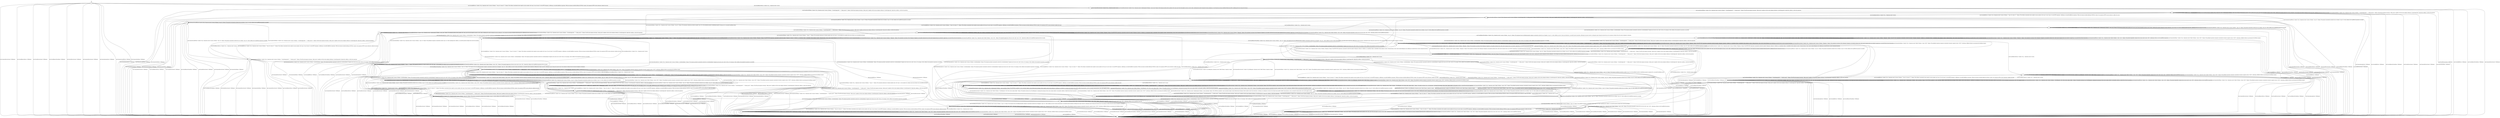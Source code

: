 digraph g {

	s0 [shape="circle" label="s0"];
	s1 [shape="circle" label="s1"];
	s2 [shape="circle" label="s2"];
	s3 [shape="circle" label="s3"];
	s4 [shape="circle" label="s4"];
	s5 [shape="circle" label="s5"];
	s6 [shape="circle" label="s6"];
	s7 [shape="circle" label="s7"];
	s8 [shape="circle" label="s8"];
	s9 [shape="circle" label="s9"];
	s10 [shape="circle" label="s10"];
	s11 [shape="circle" label="s11"];
	s12 [shape="circle" label="s12"];
	s13 [shape="circle" label="s13"];
	s14 [shape="circle" label="s14"];
	s15 [shape="circle" label="s15"];
	s16 [shape="circle" label="s16"];
	s17 [shape="circle" label="s17"];
	s18 [shape="circle" label="s18"];
	s19 [shape="circle" label="s19"];
	s20 [shape="circle" label="s20"];
	s21 [shape="circle" label="s21"];
	s22 [shape="circle" label="s22"];
	s23 [shape="circle" label="s23"];
	s24 [shape="circle" label="s24"];
	s25 [shape="circle" label="s25"];
	s26 [shape="circle" label="s26"];
	s27 [shape="circle" label="s27"];
	s28 [shape="circle" label="s28"];
	s29 [shape="circle" label="s29"];
	s30 [shape="circle" label="s30"];
	s31 [shape="circle" label="s31"];
	s32 [shape="circle" label="s32"];
	s33 [shape="circle" label="s33"];
	s34 [shape="circle" label="s34"];
	s0 -> s1 [label="user1|remote|DeviceControl / NoElement"];
	s0 -> s2 [label="user1|local|AddDevice / Symbol: CLS_0. Operation result: Success. Evidence: '**'msg':'ok','status':0'**'. Reason: The evidence consistently shows explicit success markers with 'msg':'ok' and 'status':0 in the HTTP responses, confirming a successful AddDevice operation. While one instance included additional UDP flow context, the unanimous HTTP success indicators confirm the result."];
	s0 -> s1 [label="user1|local|RemoveDevice / NoElement"];
	s0 -> s1 [label="user1|local|DeviceControl / NoElement"];
	s0 -> s4 [label="user1|local|InviteToHome / Symbol: CLS_0. Operation result: Success. Evidence: '**invited/reqqrcode**'; '**11Abs_Len14|**'. Reason: The QR code response returning '11Abs_Len14|' together with the clear endpoint reference ('invited/reqqrcode') objectively confirms a valid invite operation."];
	s0 -> s1 [label="user1|local|RemoveFromHome / NoElement"];
	s0 -> s1 [label="user2|local|DeviceControl / NoElement"];
	s0 -> s1 [label="user2|remote|DeviceControl / NoElement"];
	s0 -> s1 [label="user2|remote|AcceptInvite / NoElement"];
	s0 -> s1 [label="user2|remote|ScanQRCode / NoElement"];
	s0 -> s1 [label="user2|remote|QuitHome / NoElement"];
	s1 -> s1 [label="user1|remote|DeviceControl / NoElement"];
	s1 -> s1 [label="user1|local|AddDevice / NoElement"];
	s1 -> s1 [label="user1|local|RemoveDevice / NoElement"];
	s1 -> s1 [label="user1|local|DeviceControl / NoElement"];
	s1 -> s1 [label="user1|local|InviteToHome / NoElement"];
	s1 -> s1 [label="user1|local|RemoveFromHome / NoElement"];
	s1 -> s1 [label="user2|local|DeviceControl / NoElement"];
	s1 -> s1 [label="user2|remote|DeviceControl / NoElement"];
	s1 -> s1 [label="user2|remote|AcceptInvite / NoElement"];
	s1 -> s1 [label="user2|remote|ScanQRCode / NoElement"];
	s1 -> s1 [label="user2|remote|QuitHome / NoElement"];
	s2 -> s2 [label="user1|remote|DeviceControl / Symbol: CLS_-1. Operation result: Success."];
	s2 -> s1 [label="user1|local|AddDevice / NoElement"];
	s2 -> s0 [label="user1|local|RemoveDevice / Symbol: CLS_-1. Operation result: Success."];
	s2 -> s2 [label="user1|local|DeviceControl / Symbol: CLS_0. Operation result: Undetermined. Evidence: 'user1_local'. Reason: The dominant pattern shows packets with 'user1_local' that lack explicit success or error codes, rendering the control command outcome ambiguous, even though one instance exhibited bidirectional flow confirming the local command exchange."];
	s2 -> s3 [label="user1|local|InviteToHome / Symbol: CLS_0. Operation result: Success. Evidence: '**invited/reqqrcode**'; '**11Abs_Len14|**'. Reason: The QR code response returning '11Abs_Len14|' together with the clear endpoint reference ('invited/reqqrcode') objectively confirms a valid invite operation."];
	s2 -> s1 [label="user1|local|RemoveFromHome / NoElement"];
	s2 -> s1 [label="user2|local|DeviceControl / NoElement"];
	s2 -> s1 [label="user2|remote|DeviceControl / NoElement"];
	s2 -> s1 [label="user2|remote|AcceptInvite / NoElement"];
	s2 -> s1 [label="user2|remote|ScanQRCode / NoElement"];
	s2 -> s1 [label="user2|remote|QuitHome / NoElement"];
	s3 -> s3 [label="user1|remote|DeviceControl / Symbol: CLS_-1. Operation result: Success."];
	s3 -> s1 [label="user1|local|AddDevice / NoElement"];
	s3 -> s4 [label="user1|local|RemoveDevice / Symbol: CLS_-1. Operation result: Success."];
	s3 -> s3 [label="user1|local|DeviceControl / Symbol: CLS_0. Operation result: Undetermined. Evidence: 'user1_local'. Reason: The dominant pattern shows packets with 'user1_local' that lack explicit success or error codes, rendering the control command outcome ambiguous, even though one instance exhibited bidirectional flow confirming the local command exchange."];
	s3 -> s3 [label="user1|local|InviteToHome / Symbol: CLS_0. Operation result: Success. Evidence: '**invited/reqqrcode**'; '**11Abs_Len14|**'. Reason: The QR code response returning '11Abs_Len14|' together with the clear endpoint reference ('invited/reqqrcode') objectively confirms a valid invite operation."];
	s3 -> s1 [label="user1|local|RemoveFromHome / NoElement"];
	s3 -> s1 [label="user2|local|DeviceControl / NoElement"];
	s3 -> s1 [label="user2|remote|DeviceControl / NoElement"];
	s3 -> s1 [label="user2|remote|AcceptInvite / NoElement"];
	s3 -> s5 [label="user2|remote|ScanQRCode / Symbol: CLS_0. Operation result: Success. Evidence: ''msg':'ok''. Reason: The payload consistently includes the raw evidence ''msg':'ok'' which confirms the ScanQRCode operation succeeded."];
	s3 -> s1 [label="user2|remote|QuitHome / NoElement"];
	s4 -> s1 [label="user1|remote|DeviceControl / NoElement"];
	s4 -> s3 [label="user1|local|AddDevice / Symbol: CLS_0. Operation result: Success. Evidence: '**'msg':'ok','status':0'**'. Reason: The evidence consistently shows explicit success markers with 'msg':'ok' and 'status':0 in the HTTP responses, confirming a successful AddDevice operation. While one instance included additional UDP flow context, the unanimous HTTP success indicators confirm the result."];
	s4 -> s1 [label="user1|local|RemoveDevice / NoElement"];
	s4 -> s1 [label="user1|local|DeviceControl / NoElement"];
	s4 -> s4 [label="user1|local|InviteToHome / Symbol: CLS_0. Operation result: Success. Evidence: '**invited/reqqrcode**'; '**11Abs_Len14|**'. Reason: The QR code response returning '11Abs_Len14|' together with the clear endpoint reference ('invited/reqqrcode') objectively confirms a valid invite operation."];
	s4 -> s1 [label="user1|local|RemoveFromHome / NoElement"];
	s4 -> s1 [label="user2|local|DeviceControl / NoElement"];
	s4 -> s1 [label="user2|remote|DeviceControl / NoElement"];
	s4 -> s1 [label="user2|remote|AcceptInvite / NoElement"];
	s4 -> s10 [label="user2|remote|ScanQRCode / Symbol: CLS_0. Operation result: Success. Evidence: ''msg':'ok''. Reason: The payload consistently includes the raw evidence ''msg':'ok'' which confirms the ScanQRCode operation succeeded."];
	s4 -> s1 [label="user2|remote|QuitHome / NoElement"];
	s5 -> s5 [label="user1|remote|DeviceControl / Symbol: CLS_-1. Operation result: Success."];
	s5 -> s1 [label="user1|local|AddDevice / NoElement"];
	s5 -> s10 [label="user1|local|RemoveDevice / Symbol: CLS_-1. Operation result: Success."];
	s5 -> s5 [label="user1|local|DeviceControl / Symbol: CLS_0. Operation result: Undetermined. Evidence: 'user1_local'. Reason: The dominant pattern shows packets with 'user1_local' that lack explicit success or error codes, rendering the control command outcome ambiguous, even though one instance exhibited bidirectional flow confirming the local command exchange."];
	s5 -> s34 [label="user1|local|InviteToHome / Symbol: CLS_0. Operation result: Success. Evidence: '**invited/reqqrcode**'; '**11Abs_Len14|**'. Reason: The QR code response returning '11Abs_Len14|' together with the clear endpoint reference ('invited/reqqrcode') objectively confirms a valid invite operation."];
	s5 -> s1 [label="user1|local|RemoveFromHome / NoElement"];
	s5 -> s1 [label="user2|local|DeviceControl / NoElement"];
	s5 -> s1 [label="user2|remote|DeviceControl / NoElement"];
	s5 -> s6 [label="user2|remote|AcceptInvite / Symbol: CLS_0. Operation result: Success. Evidence: 'invited/joinfamily'. Reason: The response payloads consistently include the 'invited/joinfamily' fragment and convey error code 0 with an 'ok' message, which confirms the AcceptInvite operation successfully. "];
	s5 -> s5 [label="user2|remote|ScanQRCode / Symbol: CLS_0. Operation result: Success. Evidence: ''msg':'ok''. Reason: The payload consistently includes the raw evidence ''msg':'ok'' which confirms the ScanQRCode operation succeeded."];
	s5 -> s1 [label="user2|remote|QuitHome / NoElement"];
	s6 -> s6 [label="user1|remote|DeviceControl / Symbol: CLS_-1. Operation result: Success."];
	s6 -> s1 [label="user1|local|AddDevice / NoElement"];
	s6 -> s8 [label="user1|local|RemoveDevice / Symbol: CLS_-1. Operation result: Success."];
	s6 -> s6 [label="user1|local|DeviceControl / Symbol: CLS_0. Operation result: Undetermined. Evidence: 'user1_local'. Reason: The dominant pattern shows packets with 'user1_local' that lack explicit success or error codes, rendering the control command outcome ambiguous, even though one instance exhibited bidirectional flow confirming the local command exchange."];
	s6 -> s7 [label="user1|local|InviteToHome / Symbol: CLS_1. Operation result: Success. Evidence: '**'type':1**'. Reason: The consistent indication of a family member entry with 'type':1 in the member list confirms that the invitation was successfully processed."];
	s6 -> s14 [label="user1|local|RemoveFromHome / Symbol: CLS_0. Operation result: Success. Evidence: ''msg':'ok''. Reason: The responses from the delfamilymember endpoint consistently include the raw fragment ''msg':'ok'', which confirms an error:0 status and indicates a successful removal operation. Although one report showed a subsequent query listing the removed user, the consensus evidence from the removal endpoint is dominant."];
	s6 -> s6 [label="user2|local|DeviceControl / Symbol: CLS_0. Operation result: Success. Evidence: 'Response'. Reason: The HTTP POST operations consistently include the explicit 'Response' indicator—whether as a standalone token or embedded within endpoint context—demonstrating a clear control acknowledgment and confirming successful device control command execution."];
	s6 -> s6 [label="user2|remote|DeviceControl / Symbol: CLS_1. Operation result: Success. Evidence: ''Response''. Reason: The consistent occurrence of the 'Response' fragment in all packets indicates that valid control response data was received, supporting a successful DeviceControl execution."];
	s6 -> s1 [label="user2|remote|AcceptInvite / NoElement"];
	s6 -> s6 [label="user2|remote|ScanQRCode / Symbol: CLS_1. Operation result: Failed. Evidence: ''error':-2010''. Reason: The payload repeatedly contains the raw error code ''error':-2010'', indicating a failure in the ScanQRCode operation."];
	s6 -> s20 [label="user2|remote|QuitHome / Symbol: CLS_1. Operation result: Success. Evidence: ''msg':'ok''. Reason: The responses uniformly provided an explicit 'msg':'ok' in the quitfamily payload, establishing majority consensus for a successful QuitHome action."];
	s7 -> s7 [label="user1|remote|DeviceControl / Symbol: CLS_-1. Operation result: Success."];
	s7 -> s1 [label="user1|local|AddDevice / NoElement"];
	s7 -> s9 [label="user1|local|RemoveDevice / Symbol: CLS_-1. Operation result: Success."];
	s7 -> s7 [label="user1|local|DeviceControl / Symbol: CLS_0. Operation result: Undetermined. Evidence: 'user1_local'. Reason: The dominant pattern shows packets with 'user1_local' that lack explicit success or error codes, rendering the control command outcome ambiguous, even though one instance exhibited bidirectional flow confirming the local command exchange."];
	s7 -> s7 [label="user1|local|InviteToHome / Symbol: CLS_1. Operation result: Success. Evidence: '**'type':1**'. Reason: The consistent indication of a family member entry with 'type':1 in the member list confirms that the invitation was successfully processed."];
	s7 -> s13 [label="user1|local|RemoveFromHome / Symbol: CLS_0. Operation result: Success. Evidence: ''msg':'ok''. Reason: The responses from the delfamilymember endpoint consistently include the raw fragment ''msg':'ok'', which confirms an error:0 status and indicates a successful removal operation. Although one report showed a subsequent query listing the removed user, the consensus evidence from the removal endpoint is dominant."];
	s7 -> s7 [label="user2|local|DeviceControl / Symbol: CLS_0. Operation result: Success. Evidence: 'Response'. Reason: The HTTP POST operations consistently include the explicit 'Response' indicator—whether as a standalone token or embedded within endpoint context—demonstrating a clear control acknowledgment and confirming successful device control command execution."];
	s7 -> s7 [label="user2|remote|DeviceControl / Symbol: CLS_1. Operation result: Success. Evidence: ''Response''. Reason: The consistent occurrence of the 'Response' fragment in all packets indicates that valid control response data was received, supporting a successful DeviceControl execution."];
	s7 -> s1 [label="user2|remote|AcceptInvite / NoElement"];
	s7 -> s7 [label="user2|remote|ScanQRCode / Symbol: CLS_2. Operation result: Failed. Evidence: ''error':-2011''. Reason: The repeated appearance of the raw error code ''error':-2011'' objectively confirms the ScanQRCode operation did not succeed."];
	s7 -> s3 [label="user2|remote|QuitHome / Symbol: CLS_1. Operation result: Success. Evidence: ''msg':'ok''. Reason: The responses uniformly provided an explicit 'msg':'ok' in the quitfamily payload, establishing majority consensus for a successful QuitHome action."];
	s8 -> s1 [label="user1|remote|DeviceControl / NoElement"];
	s8 -> s6 [label="user1|local|AddDevice / Symbol: CLS_0. Operation result: Success. Evidence: '**'msg':'ok','status':0'**'. Reason: The evidence consistently shows explicit success markers with 'msg':'ok' and 'status':0 in the HTTP responses, confirming a successful AddDevice operation. While one instance included additional UDP flow context, the unanimous HTTP success indicators confirm the result."];
	s8 -> s1 [label="user1|local|RemoveDevice / NoElement"];
	s8 -> s1 [label="user1|local|DeviceControl / NoElement"];
	s8 -> s9 [label="user1|local|InviteToHome / Symbol: CLS_1. Operation result: Success. Evidence: '**'type':1**'. Reason: The consistent indication of a family member entry with 'type':1 in the member list confirms that the invitation was successfully processed."];
	s8 -> s16 [label="user1|local|RemoveFromHome / Symbol: CLS_0. Operation result: Success. Evidence: ''msg':'ok''. Reason: The responses from the delfamilymember endpoint consistently include the raw fragment ''msg':'ok'', which confirms an error:0 status and indicates a successful removal operation. Although one report showed a subsequent query listing the removed user, the consensus evidence from the removal endpoint is dominant."];
	s8 -> s1 [label="user2|local|DeviceControl / NoElement"];
	s8 -> s1 [label="user2|remote|DeviceControl / NoElement"];
	s8 -> s1 [label="user2|remote|AcceptInvite / NoElement"];
	s8 -> s8 [label="user2|remote|ScanQRCode / Symbol: CLS_1. Operation result: Failed. Evidence: ''error':-2010''. Reason: The payload repeatedly contains the raw error code ''error':-2010'', indicating a failure in the ScanQRCode operation."];
	s8 -> s25 [label="user2|remote|QuitHome / Symbol: CLS_0. Operation result: Success. Evidence: ''msg':'ok''. Reason: The quitfamily responses consistently include 'msg':'ok', which unambiguously confirms a successful operation despite later network anomalies."];
	s9 -> s1 [label="user1|remote|DeviceControl / NoElement"];
	s9 -> s7 [label="user1|local|AddDevice / Symbol: CLS_0. Operation result: Success. Evidence: '**'msg':'ok','status':0'**'. Reason: The evidence consistently shows explicit success markers with 'msg':'ok' and 'status':0 in the HTTP responses, confirming a successful AddDevice operation. While one instance included additional UDP flow context, the unanimous HTTP success indicators confirm the result."];
	s9 -> s1 [label="user1|local|RemoveDevice / NoElement"];
	s9 -> s1 [label="user1|local|DeviceControl / NoElement"];
	s9 -> s9 [label="user1|local|InviteToHome / Symbol: CLS_1. Operation result: Success. Evidence: '**'type':1**'. Reason: The consistent indication of a family member entry with 'type':1 in the member list confirms that the invitation was successfully processed."];
	s9 -> s11 [label="user1|local|RemoveFromHome / Symbol: CLS_0. Operation result: Success. Evidence: ''msg':'ok''. Reason: The responses from the delfamilymember endpoint consistently include the raw fragment ''msg':'ok'', which confirms an error:0 status and indicates a successful removal operation. Although one report showed a subsequent query listing the removed user, the consensus evidence from the removal endpoint is dominant."];
	s9 -> s1 [label="user2|local|DeviceControl / NoElement"];
	s9 -> s1 [label="user2|remote|DeviceControl / NoElement"];
	s9 -> s1 [label="user2|remote|AcceptInvite / NoElement"];
	s9 -> s9 [label="user2|remote|ScanQRCode / Symbol: CLS_2. Operation result: Failed. Evidence: ''error':-2011''. Reason: The repeated appearance of the raw error code ''error':-2011'' objectively confirms the ScanQRCode operation did not succeed."];
	s9 -> s4 [label="user2|remote|QuitHome / Symbol: CLS_0. Operation result: Success. Evidence: ''msg':'ok''. Reason: The quitfamily responses consistently include 'msg':'ok', which unambiguously confirms a successful operation despite later network anomalies."];
	s10 -> s1 [label="user1|remote|DeviceControl / NoElement"];
	s10 -> s5 [label="user1|local|AddDevice / Symbol: CLS_0. Operation result: Success. Evidence: '**'msg':'ok','status':0'**'. Reason: The evidence consistently shows explicit success markers with 'msg':'ok' and 'status':0 in the HTTP responses, confirming a successful AddDevice operation. While one instance included additional UDP flow context, the unanimous HTTP success indicators confirm the result."];
	s10 -> s1 [label="user1|local|RemoveDevice / NoElement"];
	s10 -> s1 [label="user1|local|DeviceControl / NoElement"];
	s10 -> s33 [label="user1|local|InviteToHome / Symbol: CLS_0. Operation result: Success. Evidence: '**invited/reqqrcode**'; '**11Abs_Len14|**'. Reason: The QR code response returning '11Abs_Len14|' together with the clear endpoint reference ('invited/reqqrcode') objectively confirms a valid invite operation."];
	s10 -> s1 [label="user1|local|RemoveFromHome / NoElement"];
	s10 -> s1 [label="user2|local|DeviceControl / NoElement"];
	s10 -> s1 [label="user2|remote|DeviceControl / NoElement"];
	s10 -> s8 [label="user2|remote|AcceptInvite / Symbol: CLS_0. Operation result: Success. Evidence: 'invited/joinfamily'. Reason: The response payloads consistently include the 'invited/joinfamily' fragment and convey error code 0 with an 'ok' message, which confirms the AcceptInvite operation successfully. "];
	s10 -> s10 [label="user2|remote|ScanQRCode / Symbol: CLS_0. Operation result: Success. Evidence: ''msg':'ok''. Reason: The payload consistently includes the raw evidence ''msg':'ok'' which confirms the ScanQRCode operation succeeded."];
	s10 -> s1 [label="user2|remote|QuitHome / NoElement"];
	s11 -> s1 [label="user1|remote|DeviceControl / NoElement"];
	s11 -> s12 [label="user1|local|AddDevice / Symbol: CLS_0. Operation result: Success. Evidence: '**'msg':'ok','status':0'**'. Reason: The evidence consistently shows explicit success markers with 'msg':'ok' and 'status':0 in the HTTP responses, confirming a successful AddDevice operation. While one instance included additional UDP flow context, the unanimous HTTP success indicators confirm the result."];
	s11 -> s1 [label="user1|local|RemoveDevice / NoElement"];
	s11 -> s1 [label="user1|local|DeviceControl / NoElement"];
	s11 -> s11 [label="user1|local|InviteToHome / Symbol: CLS_0. Operation result: Success. Evidence: '**invited/reqqrcode**'; '**11Abs_Len14|**'. Reason: The QR code response returning '11Abs_Len14|' together with the clear endpoint reference ('invited/reqqrcode') objectively confirms a valid invite operation."];
	s11 -> s1 [label="user1|local|RemoveFromHome / NoElement"];
	s11 -> s1 [label="user2|local|DeviceControl / NoElement"];
	s11 -> s1 [label="user2|remote|DeviceControl / NoElement"];
	s11 -> s1 [label="user2|remote|AcceptInvite / NoElement"];
	s11 -> s19 [label="user2|remote|ScanQRCode / Symbol: CLS_0. Operation result: Success. Evidence: ''msg':'ok''. Reason: The payload consistently includes the raw evidence ''msg':'ok'' which confirms the ScanQRCode operation succeeded."];
	s11 -> s11 [label="user2|remote|QuitHome / Symbol: CLS_5. Operation result: Failed. Evidence: 'status -30107'. Reason: The quitfamily operation responses consistently returned a negative status (-30107), indicating a definitive failure in processing the QuitHome request."];
	s12 -> s12 [label="user1|remote|DeviceControl / Symbol: CLS_-1. Operation result: Success."];
	s12 -> s1 [label="user1|local|AddDevice / NoElement"];
	s12 -> s11 [label="user1|local|RemoveDevice / Symbol: CLS_-1. Operation result: Success."];
	s12 -> s12 [label="user1|local|DeviceControl / Symbol: CLS_0. Operation result: Undetermined. Evidence: 'user1_local'. Reason: The dominant pattern shows packets with 'user1_local' that lack explicit success or error codes, rendering the control command outcome ambiguous, even though one instance exhibited bidirectional flow confirming the local command exchange."];
	s12 -> s12 [label="user1|local|InviteToHome / Symbol: CLS_0. Operation result: Success. Evidence: '**invited/reqqrcode**'; '**11Abs_Len14|**'. Reason: The QR code response returning '11Abs_Len14|' together with the clear endpoint reference ('invited/reqqrcode') objectively confirms a valid invite operation."];
	s12 -> s1 [label="user1|local|RemoveFromHome / NoElement"];
	s12 -> s1 [label="user2|local|DeviceControl / NoElement"];
	s12 -> s1 [label="user2|remote|DeviceControl / NoElement"];
	s12 -> s1 [label="user2|remote|AcceptInvite / NoElement"];
	s12 -> s17 [label="user2|remote|ScanQRCode / Symbol: CLS_0. Operation result: Success. Evidence: ''msg':'ok''. Reason: The payload consistently includes the raw evidence ''msg':'ok'' which confirms the ScanQRCode operation succeeded."];
	s12 -> s12 [label="user2|remote|QuitHome / Symbol: CLS_5. Operation result: Failed. Evidence: 'status -30107'. Reason: The quitfamily operation responses consistently returned a negative status (-30107), indicating a definitive failure in processing the QuitHome request."];
	s13 -> s13 [label="user1|remote|DeviceControl / Symbol: CLS_-1. Operation result: Success."];
	s13 -> s1 [label="user1|local|AddDevice / NoElement"];
	s13 -> s26 [label="user1|local|RemoveDevice / Symbol: CLS_-1. Operation result: Success."];
	s13 -> s13 [label="user1|local|DeviceControl / Symbol: CLS_0. Operation result: Undetermined. Evidence: 'user1_local'. Reason: The dominant pattern shows packets with 'user1_local' that lack explicit success or error codes, rendering the control command outcome ambiguous, even though one instance exhibited bidirectional flow confirming the local command exchange."];
	s13 -> s13 [label="user1|local|InviteToHome / Symbol: CLS_0. Operation result: Success. Evidence: '**invited/reqqrcode**'; '**11Abs_Len14|**'. Reason: The QR code response returning '11Abs_Len14|' together with the clear endpoint reference ('invited/reqqrcode') objectively confirms a valid invite operation."];
	s13 -> s1 [label="user1|local|RemoveFromHome / NoElement"];
	s13 -> s13 [label="user2|local|DeviceControl / Symbol: CLS_0. Operation result: Success. Evidence: 'Response'. Reason: The HTTP POST operations consistently include the explicit 'Response' indicator—whether as a standalone token or embedded within endpoint context—demonstrating a clear control acknowledgment and confirming successful device control command execution."];
	s13 -> s13 [label="user2|remote|DeviceControl / Symbol: CLS_1. Operation result: Success. Evidence: ''Response''. Reason: The consistent occurrence of the 'Response' fragment in all packets indicates that valid control response data was received, supporting a successful DeviceControl execution."];
	s13 -> s1 [label="user2|remote|AcceptInvite / NoElement"];
	s13 -> s18 [label="user2|remote|ScanQRCode / Symbol: CLS_0. Operation result: Success. Evidence: ''msg':'ok''. Reason: The payload consistently includes the raw evidence ''msg':'ok'' which confirms the ScanQRCode operation succeeded."];
	s13 -> s13 [label="user2|remote|QuitHome / Symbol: CLS_5. Operation result: Failed. Evidence: 'status -30107'. Reason: The quitfamily operation responses consistently returned a negative status (-30107), indicating a definitive failure in processing the QuitHome request."];
	s14 -> s14 [label="user1|remote|DeviceControl / Symbol: CLS_-1. Operation result: Success."];
	s14 -> s1 [label="user1|local|AddDevice / NoElement"];
	s14 -> s15 [label="user1|local|RemoveDevice / Symbol: CLS_-1. Operation result: Success."];
	s14 -> s14 [label="user1|local|DeviceControl / Symbol: CLS_0. Operation result: Undetermined. Evidence: 'user1_local'. Reason: The dominant pattern shows packets with 'user1_local' that lack explicit success or error codes, rendering the control command outcome ambiguous, even though one instance exhibited bidirectional flow confirming the local command exchange."];
	s14 -> s13 [label="user1|local|InviteToHome / Symbol: CLS_0. Operation result: Success. Evidence: '**invited/reqqrcode**'; '**11Abs_Len14|**'. Reason: The QR code response returning '11Abs_Len14|' together with the clear endpoint reference ('invited/reqqrcode') objectively confirms a valid invite operation."];
	s14 -> s1 [label="user1|local|RemoveFromHome / NoElement"];
	s14 -> s14 [label="user2|local|DeviceControl / Symbol: CLS_0. Operation result: Success. Evidence: 'Response'. Reason: The HTTP POST operations consistently include the explicit 'Response' indicator—whether as a standalone token or embedded within endpoint context—demonstrating a clear control acknowledgment and confirming successful device control command execution."];
	s14 -> s14 [label="user2|remote|DeviceControl / Symbol: CLS_1. Operation result: Success. Evidence: ''Response''. Reason: The consistent occurrence of the 'Response' fragment in all packets indicates that valid control response data was received, supporting a successful DeviceControl execution."];
	s14 -> s1 [label="user2|remote|AcceptInvite / NoElement"];
	s14 -> s14 [label="user2|remote|ScanQRCode / Symbol: CLS_1. Operation result: Failed. Evidence: ''error':-2010''. Reason: The payload repeatedly contains the raw error code ''error':-2010'', indicating a failure in the ScanQRCode operation."];
	s14 -> s14 [label="user2|remote|QuitHome / Symbol: CLS_5. Operation result: Failed. Evidence: 'status -30107'. Reason: The quitfamily operation responses consistently returned a negative status (-30107), indicating a definitive failure in processing the QuitHome request."];
	s15 -> s1 [label="user1|remote|DeviceControl / NoElement"];
	s15 -> s21 [label="user1|local|AddDevice / Symbol: CLS_0. Operation result: Success. Evidence: '**'msg':'ok','status':0'**'. Reason: The evidence consistently shows explicit success markers with 'msg':'ok' and 'status':0 in the HTTP responses, confirming a successful AddDevice operation. While one instance included additional UDP flow context, the unanimous HTTP success indicators confirm the result."];
	s15 -> s1 [label="user1|local|RemoveDevice / NoElement"];
	s15 -> s1 [label="user1|local|DeviceControl / NoElement"];
	s15 -> s26 [label="user1|local|InviteToHome / Symbol: CLS_0. Operation result: Success. Evidence: '**invited/reqqrcode**'; '**11Abs_Len14|**'. Reason: The QR code response returning '11Abs_Len14|' together with the clear endpoint reference ('invited/reqqrcode') objectively confirms a valid invite operation."];
	s15 -> s1 [label="user1|local|RemoveFromHome / NoElement"];
	s15 -> s15 [label="user2|local|DeviceControl / Symbol: CLS_NoResponse. Operation result: Failed. Reason: response is empty"];
	s15 -> s15 [label="user2|remote|DeviceControl / Symbol: CLS_NoResponse. Operation result: Failed. Reason: response is empty"];
	s15 -> s1 [label="user2|remote|AcceptInvite / NoElement"];
	s15 -> s15 [label="user2|remote|ScanQRCode / Symbol: CLS_1. Operation result: Failed. Evidence: ''error':-2010''. Reason: The payload repeatedly contains the raw error code ''error':-2010'', indicating a failure in the ScanQRCode operation."];
	s15 -> s15 [label="user2|remote|QuitHome / Symbol: CLS_5. Operation result: Failed. Evidence: 'status -30107'. Reason: The quitfamily operation responses consistently returned a negative status (-30107), indicating a definitive failure in processing the QuitHome request."];
	s16 -> s1 [label="user1|remote|DeviceControl / NoElement"];
	s16 -> s24 [label="user1|local|AddDevice / Symbol: CLS_0. Operation result: Success. Evidence: '**'msg':'ok','status':0'**'. Reason: The evidence consistently shows explicit success markers with 'msg':'ok' and 'status':0 in the HTTP responses, confirming a successful AddDevice operation. While one instance included additional UDP flow context, the unanimous HTTP success indicators confirm the result."];
	s16 -> s1 [label="user1|local|RemoveDevice / NoElement"];
	s16 -> s1 [label="user1|local|DeviceControl / NoElement"];
	s16 -> s11 [label="user1|local|InviteToHome / Symbol: CLS_0. Operation result: Success. Evidence: '**invited/reqqrcode**'; '**11Abs_Len14|**'. Reason: The QR code response returning '11Abs_Len14|' together with the clear endpoint reference ('invited/reqqrcode') objectively confirms a valid invite operation."];
	s16 -> s1 [label="user1|local|RemoveFromHome / NoElement"];
	s16 -> s1 [label="user2|local|DeviceControl / NoElement"];
	s16 -> s1 [label="user2|remote|DeviceControl / NoElement"];
	s16 -> s1 [label="user2|remote|AcceptInvite / NoElement"];
	s16 -> s16 [label="user2|remote|ScanQRCode / Symbol: CLS_1. Operation result: Failed. Evidence: ''error':-2010''. Reason: The payload repeatedly contains the raw error code ''error':-2010'', indicating a failure in the ScanQRCode operation."];
	s16 -> s16 [label="user2|remote|QuitHome / Symbol: CLS_5. Operation result: Failed. Evidence: 'status -30107'. Reason: The quitfamily operation responses consistently returned a negative status (-30107), indicating a definitive failure in processing the QuitHome request."];
	s17 -> s17 [label="user1|remote|DeviceControl / Symbol: CLS_-1. Operation result: Success."];
	s17 -> s1 [label="user1|local|AddDevice / NoElement"];
	s17 -> s19 [label="user1|local|RemoveDevice / Symbol: CLS_-1. Operation result: Success."];
	s17 -> s17 [label="user1|local|DeviceControl / Symbol: CLS_0. Operation result: Undetermined. Evidence: 'user1_local'. Reason: The dominant pattern shows packets with 'user1_local' that lack explicit success or error codes, rendering the control command outcome ambiguous, even though one instance exhibited bidirectional flow confirming the local command exchange."];
	s17 -> s28 [label="user1|local|InviteToHome / Symbol: CLS_0. Operation result: Success. Evidence: '**invited/reqqrcode**'; '**11Abs_Len14|**'. Reason: The QR code response returning '11Abs_Len14|' together with the clear endpoint reference ('invited/reqqrcode') objectively confirms a valid invite operation."];
	s17 -> s1 [label="user1|local|RemoveFromHome / NoElement"];
	s17 -> s1 [label="user2|local|DeviceControl / NoElement"];
	s17 -> s1 [label="user2|remote|DeviceControl / NoElement"];
	s17 -> s6 [label="user2|remote|AcceptInvite / Symbol: CLS_0. Operation result: Success. Evidence: 'invited/joinfamily'. Reason: The response payloads consistently include the 'invited/joinfamily' fragment and convey error code 0 with an 'ok' message, which confirms the AcceptInvite operation successfully. "];
	s17 -> s17 [label="user2|remote|ScanQRCode / Symbol: CLS_0. Operation result: Success. Evidence: ''msg':'ok''. Reason: The payload consistently includes the raw evidence ''msg':'ok'' which confirms the ScanQRCode operation succeeded."];
	s17 -> s12 [label="user2|remote|QuitHome / Symbol: CLS_5. Operation result: Failed. Evidence: 'status -30107'. Reason: The quitfamily operation responses consistently returned a negative status (-30107), indicating a definitive failure in processing the QuitHome request."];
	s18 -> s18 [label="user1|remote|DeviceControl / Symbol: CLS_-1. Operation result: Success."];
	s18 -> s1 [label="user1|local|AddDevice / NoElement"];
	s18 -> s27 [label="user1|local|RemoveDevice / Symbol: CLS_-1. Operation result: Success."];
	s18 -> s18 [label="user1|local|DeviceControl / Symbol: CLS_0. Operation result: Undetermined. Evidence: 'user1_local'. Reason: The dominant pattern shows packets with 'user1_local' that lack explicit success or error codes, rendering the control command outcome ambiguous, even though one instance exhibited bidirectional flow confirming the local command exchange."];
	s18 -> s30 [label="user1|local|InviteToHome / Symbol: CLS_0. Operation result: Success. Evidence: '**invited/reqqrcode**'; '**11Abs_Len14|**'. Reason: The QR code response returning '11Abs_Len14|' together with the clear endpoint reference ('invited/reqqrcode') objectively confirms a valid invite operation."];
	s18 -> s1 [label="user1|local|RemoveFromHome / NoElement"];
	s18 -> s13 [label="user2|local|DeviceControl / Symbol: CLS_0. Operation result: Success. Evidence: 'Response'. Reason: The HTTP POST operations consistently include the explicit 'Response' indicator—whether as a standalone token or embedded within endpoint context—demonstrating a clear control acknowledgment and confirming successful device control command execution."];
	s18 -> s13 [label="user2|remote|DeviceControl / Symbol: CLS_1. Operation result: Success. Evidence: ''Response''. Reason: The consistent occurrence of the 'Response' fragment in all packets indicates that valid control response data was received, supporting a successful DeviceControl execution."];
	s18 -> s6 [label="user2|remote|AcceptInvite / Symbol: CLS_0. Operation result: Success. Evidence: 'invited/joinfamily'. Reason: The response payloads consistently include the 'invited/joinfamily' fragment and convey error code 0 with an 'ok' message, which confirms the AcceptInvite operation successfully. "];
	s18 -> s18 [label="user2|remote|ScanQRCode / Symbol: CLS_0. Operation result: Success. Evidence: ''msg':'ok''. Reason: The payload consistently includes the raw evidence ''msg':'ok'' which confirms the ScanQRCode operation succeeded."];
	s18 -> s13 [label="user2|remote|QuitHome / Symbol: CLS_5. Operation result: Failed. Evidence: 'status -30107'. Reason: The quitfamily operation responses consistently returned a negative status (-30107), indicating a definitive failure in processing the QuitHome request."];
	s19 -> s1 [label="user1|remote|DeviceControl / NoElement"];
	s19 -> s17 [label="user1|local|AddDevice / Symbol: CLS_0. Operation result: Success. Evidence: '**'msg':'ok','status':0'**'. Reason: The evidence consistently shows explicit success markers with 'msg':'ok' and 'status':0 in the HTTP responses, confirming a successful AddDevice operation. While one instance included additional UDP flow context, the unanimous HTTP success indicators confirm the result."];
	s19 -> s1 [label="user1|local|RemoveDevice / NoElement"];
	s19 -> s1 [label="user1|local|DeviceControl / NoElement"];
	s19 -> s29 [label="user1|local|InviteToHome / Symbol: CLS_0. Operation result: Success. Evidence: '**invited/reqqrcode**'; '**11Abs_Len14|**'. Reason: The QR code response returning '11Abs_Len14|' together with the clear endpoint reference ('invited/reqqrcode') objectively confirms a valid invite operation."];
	s19 -> s1 [label="user1|local|RemoveFromHome / NoElement"];
	s19 -> s1 [label="user2|local|DeviceControl / NoElement"];
	s19 -> s1 [label="user2|remote|DeviceControl / NoElement"];
	s19 -> s8 [label="user2|remote|AcceptInvite / Symbol: CLS_0. Operation result: Success. Evidence: 'invited/joinfamily'. Reason: The response payloads consistently include the 'invited/joinfamily' fragment and convey error code 0 with an 'ok' message, which confirms the AcceptInvite operation successfully. "];
	s19 -> s19 [label="user2|remote|ScanQRCode / Symbol: CLS_0. Operation result: Success. Evidence: ''msg':'ok''. Reason: The payload consistently includes the raw evidence ''msg':'ok'' which confirms the ScanQRCode operation succeeded."];
	s19 -> s11 [label="user2|remote|QuitHome / Symbol: CLS_5. Operation result: Failed. Evidence: 'status -30107'. Reason: The quitfamily operation responses consistently returned a negative status (-30107), indicating a definitive failure in processing the QuitHome request."];
	s20 -> s20 [label="user1|remote|DeviceControl / Symbol: CLS_-1. Operation result: Success."];
	s20 -> s1 [label="user1|local|AddDevice / NoElement"];
	s20 -> s25 [label="user1|local|RemoveDevice / Symbol: CLS_-1. Operation result: Success."];
	s20 -> s20 [label="user1|local|DeviceControl / Symbol: CLS_0. Operation result: Undetermined. Evidence: 'user1_local'. Reason: The dominant pattern shows packets with 'user1_local' that lack explicit success or error codes, rendering the control command outcome ambiguous, even though one instance exhibited bidirectional flow confirming the local command exchange."];
	s20 -> s3 [label="user1|local|InviteToHome / Symbol: CLS_0. Operation result: Success. Evidence: '**invited/reqqrcode**'; '**11Abs_Len14|**'. Reason: The QR code response returning '11Abs_Len14|' together with the clear endpoint reference ('invited/reqqrcode') objectively confirms a valid invite operation."];
	s20 -> s1 [label="user1|local|RemoveFromHome / NoElement"];
	s20 -> s1 [label="user2|local|DeviceControl / NoElement"];
	s20 -> s1 [label="user2|remote|DeviceControl / NoElement"];
	s20 -> s1 [label="user2|remote|AcceptInvite / NoElement"];
	s20 -> s20 [label="user2|remote|ScanQRCode / Symbol: CLS_1. Operation result: Failed. Evidence: ''error':-2010''. Reason: The payload repeatedly contains the raw error code ''error':-2010'', indicating a failure in the ScanQRCode operation."];
	s20 -> s1 [label="user2|remote|QuitHome / NoElement"];
	s21 -> s21 [label="user1|remote|DeviceControl / Symbol: CLS_-1. Operation result: Success."];
	s21 -> s1 [label="user1|local|AddDevice / NoElement"];
	s21 -> s15 [label="user1|local|RemoveDevice / Symbol: CLS_-1. Operation result: Success."];
	s21 -> s21 [label="user1|local|DeviceControl / Symbol: CLS_0. Operation result: Undetermined. Evidence: 'user1_local'. Reason: The dominant pattern shows packets with 'user1_local' that lack explicit success or error codes, rendering the control command outcome ambiguous, even though one instance exhibited bidirectional flow confirming the local command exchange."];
	s21 -> s22 [label="user1|local|InviteToHome / Symbol: CLS_0. Operation result: Success. Evidence: '**invited/reqqrcode**'; '**11Abs_Len14|**'. Reason: The QR code response returning '11Abs_Len14|' together with the clear endpoint reference ('invited/reqqrcode') objectively confirms a valid invite operation."];
	s21 -> s1 [label="user1|local|RemoveFromHome / NoElement"];
	s21 -> s21 [label="user2|local|DeviceControl / Symbol: CLS_5. Operation result: Undetermined. Evidence: 'user2_local||udp'. Reason: The UDP flows marked by 'user2_local||udp' display routine bidirectional exchange without explicit control state indicators, resulting in an ambiguous outcome even though some packets exhibit characteristics, such as sustained communication, that could suggest success."];
	s21 -> s21 [label="user2|remote|DeviceControl / Symbol: CLS_3. Operation result: Failed. Evidence: ''ErrorResponse' with 'device reset, please rebind''. Reason: The explicit inclusion of an 'ErrorResponse' containing the message 'device reset, please rebind' in all packets confirms a failed DeviceControl operation."];
	s21 -> s1 [label="user2|remote|AcceptInvite / NoElement"];
	s21 -> s21 [label="user2|remote|ScanQRCode / Symbol: CLS_1. Operation result: Failed. Evidence: ''error':-2010''. Reason: The payload repeatedly contains the raw error code ''error':-2010'', indicating a failure in the ScanQRCode operation."];
	s21 -> s21 [label="user2|remote|QuitHome / Symbol: CLS_5. Operation result: Failed. Evidence: 'status -30107'. Reason: The quitfamily operation responses consistently returned a negative status (-30107), indicating a definitive failure in processing the QuitHome request."];
	s22 -> s22 [label="user1|remote|DeviceControl / Symbol: CLS_-1. Operation result: Success."];
	s22 -> s1 [label="user1|local|AddDevice / NoElement"];
	s22 -> s26 [label="user1|local|RemoveDevice / Symbol: CLS_-1. Operation result: Success."];
	s22 -> s22 [label="user1|local|DeviceControl / Symbol: CLS_0. Operation result: Undetermined. Evidence: 'user1_local'. Reason: The dominant pattern shows packets with 'user1_local' that lack explicit success or error codes, rendering the control command outcome ambiguous, even though one instance exhibited bidirectional flow confirming the local command exchange."];
	s22 -> s22 [label="user1|local|InviteToHome / Symbol: CLS_0. Operation result: Success. Evidence: '**invited/reqqrcode**'; '**11Abs_Len14|**'. Reason: The QR code response returning '11Abs_Len14|' together with the clear endpoint reference ('invited/reqqrcode') objectively confirms a valid invite operation."];
	s22 -> s1 [label="user1|local|RemoveFromHome / NoElement"];
	s22 -> s22 [label="user2|local|DeviceControl / Symbol: CLS_5. Operation result: Undetermined. Evidence: 'user2_local||udp'. Reason: The UDP flows marked by 'user2_local||udp' display routine bidirectional exchange without explicit control state indicators, resulting in an ambiguous outcome even though some packets exhibit characteristics, such as sustained communication, that could suggest success."];
	s22 -> s22 [label="user2|remote|DeviceControl / Symbol: CLS_3. Operation result: Failed. Evidence: ''ErrorResponse' with 'device reset, please rebind''. Reason: The explicit inclusion of an 'ErrorResponse' containing the message 'device reset, please rebind' in all packets confirms a failed DeviceControl operation."];
	s22 -> s1 [label="user2|remote|AcceptInvite / NoElement"];
	s22 -> s23 [label="user2|remote|ScanQRCode / Symbol: CLS_0. Operation result: Success. Evidence: ''msg':'ok''. Reason: The payload consistently includes the raw evidence ''msg':'ok'' which confirms the ScanQRCode operation succeeded."];
	s22 -> s22 [label="user2|remote|QuitHome / Symbol: CLS_5. Operation result: Failed. Evidence: 'status -30107'. Reason: The quitfamily operation responses consistently returned a negative status (-30107), indicating a definitive failure in processing the QuitHome request."];
	s23 -> s23 [label="user1|remote|DeviceControl / Symbol: CLS_-1. Operation result: Success."];
	s23 -> s1 [label="user1|local|AddDevice / NoElement"];
	s23 -> s27 [label="user1|local|RemoveDevice / Symbol: CLS_-1. Operation result: Success."];
	s23 -> s23 [label="user1|local|DeviceControl / Symbol: CLS_0. Operation result: Undetermined. Evidence: 'user1_local'. Reason: The dominant pattern shows packets with 'user1_local' that lack explicit success or error codes, rendering the control command outcome ambiguous, even though one instance exhibited bidirectional flow confirming the local command exchange."];
	s23 -> s32 [label="user1|local|InviteToHome / Symbol: CLS_0. Operation result: Success. Evidence: '**invited/reqqrcode**'; '**11Abs_Len14|**'. Reason: The QR code response returning '11Abs_Len14|' together with the clear endpoint reference ('invited/reqqrcode') objectively confirms a valid invite operation."];
	s23 -> s1 [label="user1|local|RemoveFromHome / NoElement"];
	s23 -> s22 [label="user2|local|DeviceControl / Symbol: CLS_5. Operation result: Undetermined. Evidence: 'user2_local||udp'. Reason: The UDP flows marked by 'user2_local||udp' display routine bidirectional exchange without explicit control state indicators, resulting in an ambiguous outcome even though some packets exhibit characteristics, such as sustained communication, that could suggest success."];
	s23 -> s22 [label="user2|remote|DeviceControl / Symbol: CLS_3. Operation result: Failed. Evidence: ''ErrorResponse' with 'device reset, please rebind''. Reason: The explicit inclusion of an 'ErrorResponse' containing the message 'device reset, please rebind' in all packets confirms a failed DeviceControl operation."];
	s23 -> s6 [label="user2|remote|AcceptInvite / Symbol: CLS_0. Operation result: Success. Evidence: 'invited/joinfamily'. Reason: The response payloads consistently include the 'invited/joinfamily' fragment and convey error code 0 with an 'ok' message, which confirms the AcceptInvite operation successfully. "];
	s23 -> s23 [label="user2|remote|ScanQRCode / Symbol: CLS_0. Operation result: Success. Evidence: ''msg':'ok''. Reason: The payload consistently includes the raw evidence ''msg':'ok'' which confirms the ScanQRCode operation succeeded."];
	s23 -> s22 [label="user2|remote|QuitHome / Symbol: CLS_5. Operation result: Failed. Evidence: 'status -30107'. Reason: The quitfamily operation responses consistently returned a negative status (-30107), indicating a definitive failure in processing the QuitHome request."];
	s24 -> s24 [label="user1|remote|DeviceControl / Symbol: CLS_-1. Operation result: Success."];
	s24 -> s1 [label="user1|local|AddDevice / NoElement"];
	s24 -> s16 [label="user1|local|RemoveDevice / Symbol: CLS_-1. Operation result: Success."];
	s24 -> s24 [label="user1|local|DeviceControl / Symbol: CLS_0. Operation result: Undetermined. Evidence: 'user1_local'. Reason: The dominant pattern shows packets with 'user1_local' that lack explicit success or error codes, rendering the control command outcome ambiguous, even though one instance exhibited bidirectional flow confirming the local command exchange."];
	s24 -> s12 [label="user1|local|InviteToHome / Symbol: CLS_0. Operation result: Success. Evidence: '**invited/reqqrcode**'; '**11Abs_Len14|**'. Reason: The QR code response returning '11Abs_Len14|' together with the clear endpoint reference ('invited/reqqrcode') objectively confirms a valid invite operation."];
	s24 -> s1 [label="user1|local|RemoveFromHome / NoElement"];
	s24 -> s1 [label="user2|local|DeviceControl / NoElement"];
	s24 -> s1 [label="user2|remote|DeviceControl / NoElement"];
	s24 -> s1 [label="user2|remote|AcceptInvite / NoElement"];
	s24 -> s24 [label="user2|remote|ScanQRCode / Symbol: CLS_1. Operation result: Failed. Evidence: ''error':-2010''. Reason: The payload repeatedly contains the raw error code ''error':-2010'', indicating a failure in the ScanQRCode operation."];
	s24 -> s24 [label="user2|remote|QuitHome / Symbol: CLS_5. Operation result: Failed. Evidence: 'status -30107'. Reason: The quitfamily operation responses consistently returned a negative status (-30107), indicating a definitive failure in processing the QuitHome request."];
	s25 -> s1 [label="user1|remote|DeviceControl / NoElement"];
	s25 -> s20 [label="user1|local|AddDevice / Symbol: CLS_0. Operation result: Success. Evidence: '**'msg':'ok','status':0'**'. Reason: The evidence consistently shows explicit success markers with 'msg':'ok' and 'status':0 in the HTTP responses, confirming a successful AddDevice operation. While one instance included additional UDP flow context, the unanimous HTTP success indicators confirm the result."];
	s25 -> s1 [label="user1|local|RemoveDevice / NoElement"];
	s25 -> s1 [label="user1|local|DeviceControl / NoElement"];
	s25 -> s4 [label="user1|local|InviteToHome / Symbol: CLS_0. Operation result: Success. Evidence: '**invited/reqqrcode**'; '**11Abs_Len14|**'. Reason: The QR code response returning '11Abs_Len14|' together with the clear endpoint reference ('invited/reqqrcode') objectively confirms a valid invite operation."];
	s25 -> s1 [label="user1|local|RemoveFromHome / NoElement"];
	s25 -> s1 [label="user2|local|DeviceControl / NoElement"];
	s25 -> s1 [label="user2|remote|DeviceControl / NoElement"];
	s25 -> s1 [label="user2|remote|AcceptInvite / NoElement"];
	s25 -> s25 [label="user2|remote|ScanQRCode / Symbol: CLS_1. Operation result: Failed. Evidence: ''error':-2010''. Reason: The payload repeatedly contains the raw error code ''error':-2010'', indicating a failure in the ScanQRCode operation."];
	s25 -> s1 [label="user2|remote|QuitHome / NoElement"];
	s26 -> s1 [label="user1|remote|DeviceControl / NoElement"];
	s26 -> s22 [label="user1|local|AddDevice / Symbol: CLS_0. Operation result: Success. Evidence: '**'msg':'ok','status':0'**'. Reason: The evidence consistently shows explicit success markers with 'msg':'ok' and 'status':0 in the HTTP responses, confirming a successful AddDevice operation. While one instance included additional UDP flow context, the unanimous HTTP success indicators confirm the result."];
	s26 -> s1 [label="user1|local|RemoveDevice / NoElement"];
	s26 -> s1 [label="user1|local|DeviceControl / NoElement"];
	s26 -> s26 [label="user1|local|InviteToHome / Symbol: CLS_0. Operation result: Success. Evidence: '**invited/reqqrcode**'; '**11Abs_Len14|**'. Reason: The QR code response returning '11Abs_Len14|' together with the clear endpoint reference ('invited/reqqrcode') objectively confirms a valid invite operation."];
	s26 -> s1 [label="user1|local|RemoveFromHome / NoElement"];
	s26 -> s26 [label="user2|local|DeviceControl / Symbol: CLS_NoResponse. Operation result: Failed. Reason: response is empty"];
	s26 -> s26 [label="user2|remote|DeviceControl / Symbol: CLS_NoResponse. Operation result: Failed. Reason: response is empty"];
	s26 -> s1 [label="user2|remote|AcceptInvite / NoElement"];
	s26 -> s27 [label="user2|remote|ScanQRCode / Symbol: CLS_0. Operation result: Success. Evidence: ''msg':'ok''. Reason: The payload consistently includes the raw evidence ''msg':'ok'' which confirms the ScanQRCode operation succeeded."];
	s26 -> s26 [label="user2|remote|QuitHome / Symbol: CLS_5. Operation result: Failed. Evidence: 'status -30107'. Reason: The quitfamily operation responses consistently returned a negative status (-30107), indicating a definitive failure in processing the QuitHome request."];
	s27 -> s1 [label="user1|remote|DeviceControl / NoElement"];
	s27 -> s23 [label="user1|local|AddDevice / Symbol: CLS_0. Operation result: Success. Evidence: '**'msg':'ok','status':0'**'. Reason: The evidence consistently shows explicit success markers with 'msg':'ok' and 'status':0 in the HTTP responses, confirming a successful AddDevice operation. While one instance included additional UDP flow context, the unanimous HTTP success indicators confirm the result."];
	s27 -> s1 [label="user1|local|RemoveDevice / NoElement"];
	s27 -> s1 [label="user1|local|DeviceControl / NoElement"];
	s27 -> s31 [label="user1|local|InviteToHome / Symbol: CLS_0. Operation result: Success. Evidence: '**invited/reqqrcode**'; '**11Abs_Len14|**'. Reason: The QR code response returning '11Abs_Len14|' together with the clear endpoint reference ('invited/reqqrcode') objectively confirms a valid invite operation."];
	s27 -> s1 [label="user1|local|RemoveFromHome / NoElement"];
	s27 -> s26 [label="user2|local|DeviceControl / Symbol: CLS_NoResponse. Operation result: Failed. Reason: response is empty"];
	s27 -> s26 [label="user2|remote|DeviceControl / Symbol: CLS_NoResponse. Operation result: Failed. Reason: response is empty"];
	s27 -> s8 [label="user2|remote|AcceptInvite / Symbol: CLS_0. Operation result: Success. Evidence: 'invited/joinfamily'. Reason: The response payloads consistently include the 'invited/joinfamily' fragment and convey error code 0 with an 'ok' message, which confirms the AcceptInvite operation successfully. "];
	s27 -> s27 [label="user2|remote|ScanQRCode / Symbol: CLS_0. Operation result: Success. Evidence: ''msg':'ok''. Reason: The payload consistently includes the raw evidence ''msg':'ok'' which confirms the ScanQRCode operation succeeded."];
	s27 -> s26 [label="user2|remote|QuitHome / Symbol: CLS_5. Operation result: Failed. Evidence: 'status -30107'. Reason: The quitfamily operation responses consistently returned a negative status (-30107), indicating a definitive failure in processing the QuitHome request."];
	s28 -> s28 [label="user1|remote|DeviceControl / Symbol: CLS_-1. Operation result: Success."];
	s28 -> s1 [label="user1|local|AddDevice / NoElement"];
	s28 -> s29 [label="user1|local|RemoveDevice / Symbol: CLS_-1. Operation result: Success."];
	s28 -> s28 [label="user1|local|DeviceControl / Symbol: CLS_0. Operation result: Undetermined. Evidence: 'user1_local'. Reason: The dominant pattern shows packets with 'user1_local' that lack explicit success or error codes, rendering the control command outcome ambiguous, even though one instance exhibited bidirectional flow confirming the local command exchange."];
	s28 -> s28 [label="user1|local|InviteToHome / Symbol: CLS_0. Operation result: Success. Evidence: '**invited/reqqrcode**'; '**11Abs_Len14|**'. Reason: The QR code response returning '11Abs_Len14|' together with the clear endpoint reference ('invited/reqqrcode') objectively confirms a valid invite operation."];
	s28 -> s1 [label="user1|local|RemoveFromHome / NoElement"];
	s28 -> s1 [label="user2|local|DeviceControl / NoElement"];
	s28 -> s1 [label="user2|remote|DeviceControl / NoElement"];
	s28 -> s7 [label="user2|remote|AcceptInvite / Symbol: CLS_0. Operation result: Success. Evidence: 'invited/joinfamily'. Reason: The response payloads consistently include the 'invited/joinfamily' fragment and convey error code 0 with an 'ok' message, which confirms the AcceptInvite operation successfully. "];
	s28 -> s17 [label="user2|remote|ScanQRCode / Symbol: CLS_0. Operation result: Success. Evidence: ''msg':'ok''. Reason: The payload consistently includes the raw evidence ''msg':'ok'' which confirms the ScanQRCode operation succeeded."];
	s28 -> s12 [label="user2|remote|QuitHome / Symbol: CLS_5. Operation result: Failed. Evidence: 'status -30107'. Reason: The quitfamily operation responses consistently returned a negative status (-30107), indicating a definitive failure in processing the QuitHome request."];
	s29 -> s1 [label="user1|remote|DeviceControl / NoElement"];
	s29 -> s28 [label="user1|local|AddDevice / Symbol: CLS_0. Operation result: Success. Evidence: '**'msg':'ok','status':0'**'. Reason: The evidence consistently shows explicit success markers with 'msg':'ok' and 'status':0 in the HTTP responses, confirming a successful AddDevice operation. While one instance included additional UDP flow context, the unanimous HTTP success indicators confirm the result."];
	s29 -> s1 [label="user1|local|RemoveDevice / NoElement"];
	s29 -> s1 [label="user1|local|DeviceControl / NoElement"];
	s29 -> s29 [label="user1|local|InviteToHome / Symbol: CLS_0. Operation result: Success. Evidence: '**invited/reqqrcode**'; '**11Abs_Len14|**'. Reason: The QR code response returning '11Abs_Len14|' together with the clear endpoint reference ('invited/reqqrcode') objectively confirms a valid invite operation."];
	s29 -> s1 [label="user1|local|RemoveFromHome / NoElement"];
	s29 -> s1 [label="user2|local|DeviceControl / NoElement"];
	s29 -> s1 [label="user2|remote|DeviceControl / NoElement"];
	s29 -> s9 [label="user2|remote|AcceptInvite / Symbol: CLS_0. Operation result: Success. Evidence: 'invited/joinfamily'. Reason: The response payloads consistently include the 'invited/joinfamily' fragment and convey error code 0 with an 'ok' message, which confirms the AcceptInvite operation successfully. "];
	s29 -> s19 [label="user2|remote|ScanQRCode / Symbol: CLS_0. Operation result: Success. Evidence: ''msg':'ok''. Reason: The payload consistently includes the raw evidence ''msg':'ok'' which confirms the ScanQRCode operation succeeded."];
	s29 -> s11 [label="user2|remote|QuitHome / Symbol: CLS_5. Operation result: Failed. Evidence: 'status -30107'. Reason: The quitfamily operation responses consistently returned a negative status (-30107), indicating a definitive failure in processing the QuitHome request."];
	s30 -> s30 [label="user1|remote|DeviceControl / Symbol: CLS_-1. Operation result: Success."];
	s30 -> s1 [label="user1|local|AddDevice / NoElement"];
	s30 -> s31 [label="user1|local|RemoveDevice / Symbol: CLS_-1. Operation result: Success."];
	s30 -> s30 [label="user1|local|DeviceControl / Symbol: CLS_0. Operation result: Undetermined. Evidence: 'user1_local'. Reason: The dominant pattern shows packets with 'user1_local' that lack explicit success or error codes, rendering the control command outcome ambiguous, even though one instance exhibited bidirectional flow confirming the local command exchange."];
	s30 -> s30 [label="user1|local|InviteToHome / Symbol: CLS_0. Operation result: Success. Evidence: '**invited/reqqrcode**'; '**11Abs_Len14|**'. Reason: The QR code response returning '11Abs_Len14|' together with the clear endpoint reference ('invited/reqqrcode') objectively confirms a valid invite operation."];
	s30 -> s1 [label="user1|local|RemoveFromHome / NoElement"];
	s30 -> s13 [label="user2|local|DeviceControl / Symbol: CLS_0. Operation result: Success. Evidence: 'Response'. Reason: The HTTP POST operations consistently include the explicit 'Response' indicator—whether as a standalone token or embedded within endpoint context—demonstrating a clear control acknowledgment and confirming successful device control command execution."];
	s30 -> s13 [label="user2|remote|DeviceControl / Symbol: CLS_1. Operation result: Success. Evidence: ''Response''. Reason: The consistent occurrence of the 'Response' fragment in all packets indicates that valid control response data was received, supporting a successful DeviceControl execution."];
	s30 -> s7 [label="user2|remote|AcceptInvite / Symbol: CLS_0. Operation result: Success. Evidence: 'invited/joinfamily'. Reason: The response payloads consistently include the 'invited/joinfamily' fragment and convey error code 0 with an 'ok' message, which confirms the AcceptInvite operation successfully. "];
	s30 -> s18 [label="user2|remote|ScanQRCode / Symbol: CLS_0. Operation result: Success. Evidence: ''msg':'ok''. Reason: The payload consistently includes the raw evidence ''msg':'ok'' which confirms the ScanQRCode operation succeeded."];
	s30 -> s13 [label="user2|remote|QuitHome / Symbol: CLS_5. Operation result: Failed. Evidence: 'status -30107'. Reason: The quitfamily operation responses consistently returned a negative status (-30107), indicating a definitive failure in processing the QuitHome request."];
	s31 -> s1 [label="user1|remote|DeviceControl / NoElement"];
	s31 -> s32 [label="user1|local|AddDevice / Symbol: CLS_0. Operation result: Success. Evidence: '**'msg':'ok','status':0'**'. Reason: The evidence consistently shows explicit success markers with 'msg':'ok' and 'status':0 in the HTTP responses, confirming a successful AddDevice operation. While one instance included additional UDP flow context, the unanimous HTTP success indicators confirm the result."];
	s31 -> s1 [label="user1|local|RemoveDevice / NoElement"];
	s31 -> s1 [label="user1|local|DeviceControl / NoElement"];
	s31 -> s31 [label="user1|local|InviteToHome / Symbol: CLS_0. Operation result: Success. Evidence: '**invited/reqqrcode**'; '**11Abs_Len14|**'. Reason: The QR code response returning '11Abs_Len14|' together with the clear endpoint reference ('invited/reqqrcode') objectively confirms a valid invite operation."];
	s31 -> s1 [label="user1|local|RemoveFromHome / NoElement"];
	s31 -> s26 [label="user2|local|DeviceControl / Symbol: CLS_NoResponse. Operation result: Failed. Reason: response is empty"];
	s31 -> s26 [label="user2|remote|DeviceControl / Symbol: CLS_NoResponse. Operation result: Failed. Reason: response is empty"];
	s31 -> s9 [label="user2|remote|AcceptInvite / Symbol: CLS_0. Operation result: Success. Evidence: 'invited/joinfamily'. Reason: The response payloads consistently include the 'invited/joinfamily' fragment and convey error code 0 with an 'ok' message, which confirms the AcceptInvite operation successfully. "];
	s31 -> s27 [label="user2|remote|ScanQRCode / Symbol: CLS_0. Operation result: Success. Evidence: ''msg':'ok''. Reason: The payload consistently includes the raw evidence ''msg':'ok'' which confirms the ScanQRCode operation succeeded."];
	s31 -> s26 [label="user2|remote|QuitHome / Symbol: CLS_5. Operation result: Failed. Evidence: 'status -30107'. Reason: The quitfamily operation responses consistently returned a negative status (-30107), indicating a definitive failure in processing the QuitHome request."];
	s32 -> s32 [label="user1|remote|DeviceControl / Symbol: CLS_-1. Operation result: Success."];
	s32 -> s1 [label="user1|local|AddDevice / NoElement"];
	s32 -> s31 [label="user1|local|RemoveDevice / Symbol: CLS_-1. Operation result: Success."];
	s32 -> s32 [label="user1|local|DeviceControl / Symbol: CLS_0. Operation result: Undetermined. Evidence: 'user1_local'. Reason: The dominant pattern shows packets with 'user1_local' that lack explicit success or error codes, rendering the control command outcome ambiguous, even though one instance exhibited bidirectional flow confirming the local command exchange."];
	s32 -> s32 [label="user1|local|InviteToHome / Symbol: CLS_0. Operation result: Success. Evidence: '**invited/reqqrcode**'; '**11Abs_Len14|**'. Reason: The QR code response returning '11Abs_Len14|' together with the clear endpoint reference ('invited/reqqrcode') objectively confirms a valid invite operation."];
	s32 -> s1 [label="user1|local|RemoveFromHome / NoElement"];
	s32 -> s22 [label="user2|local|DeviceControl / Symbol: CLS_5. Operation result: Undetermined. Evidence: 'user2_local||udp'. Reason: The UDP flows marked by 'user2_local||udp' display routine bidirectional exchange without explicit control state indicators, resulting in an ambiguous outcome even though some packets exhibit characteristics, such as sustained communication, that could suggest success."];
	s32 -> s22 [label="user2|remote|DeviceControl / Symbol: CLS_3. Operation result: Failed. Evidence: ''ErrorResponse' with 'device reset, please rebind''. Reason: The explicit inclusion of an 'ErrorResponse' containing the message 'device reset, please rebind' in all packets confirms a failed DeviceControl operation."];
	s32 -> s7 [label="user2|remote|AcceptInvite / Symbol: CLS_0. Operation result: Success. Evidence: 'invited/joinfamily'. Reason: The response payloads consistently include the 'invited/joinfamily' fragment and convey error code 0 with an 'ok' message, which confirms the AcceptInvite operation successfully. "];
	s32 -> s23 [label="user2|remote|ScanQRCode / Symbol: CLS_0. Operation result: Success. Evidence: ''msg':'ok''. Reason: The payload consistently includes the raw evidence ''msg':'ok'' which confirms the ScanQRCode operation succeeded."];
	s32 -> s22 [label="user2|remote|QuitHome / Symbol: CLS_5. Operation result: Failed. Evidence: 'status -30107'. Reason: The quitfamily operation responses consistently returned a negative status (-30107), indicating a definitive failure in processing the QuitHome request."];
	s33 -> s1 [label="user1|remote|DeviceControl / NoElement"];
	s33 -> s34 [label="user1|local|AddDevice / Symbol: CLS_0. Operation result: Success. Evidence: '**'msg':'ok','status':0'**'. Reason: The evidence consistently shows explicit success markers with 'msg':'ok' and 'status':0 in the HTTP responses, confirming a successful AddDevice operation. While one instance included additional UDP flow context, the unanimous HTTP success indicators confirm the result."];
	s33 -> s1 [label="user1|local|RemoveDevice / NoElement"];
	s33 -> s1 [label="user1|local|DeviceControl / NoElement"];
	s33 -> s33 [label="user1|local|InviteToHome / Symbol: CLS_0. Operation result: Success. Evidence: '**invited/reqqrcode**'; '**11Abs_Len14|**'. Reason: The QR code response returning '11Abs_Len14|' together with the clear endpoint reference ('invited/reqqrcode') objectively confirms a valid invite operation."];
	s33 -> s1 [label="user1|local|RemoveFromHome / NoElement"];
	s33 -> s1 [label="user2|local|DeviceControl / NoElement"];
	s33 -> s1 [label="user2|remote|DeviceControl / NoElement"];
	s33 -> s9 [label="user2|remote|AcceptInvite / Symbol: CLS_0. Operation result: Success. Evidence: 'invited/joinfamily'. Reason: The response payloads consistently include the 'invited/joinfamily' fragment and convey error code 0 with an 'ok' message, which confirms the AcceptInvite operation successfully. "];
	s33 -> s10 [label="user2|remote|ScanQRCode / Symbol: CLS_0. Operation result: Success. Evidence: ''msg':'ok''. Reason: The payload consistently includes the raw evidence ''msg':'ok'' which confirms the ScanQRCode operation succeeded."];
	s33 -> s1 [label="user2|remote|QuitHome / NoElement"];
	s34 -> s34 [label="user1|remote|DeviceControl / Symbol: CLS_-1. Operation result: Success."];
	s34 -> s1 [label="user1|local|AddDevice / NoElement"];
	s34 -> s33 [label="user1|local|RemoveDevice / Symbol: CLS_-1. Operation result: Success."];
	s34 -> s34 [label="user1|local|DeviceControl / Symbol: CLS_0. Operation result: Undetermined. Evidence: 'user1_local'. Reason: The dominant pattern shows packets with 'user1_local' that lack explicit success or error codes, rendering the control command outcome ambiguous, even though one instance exhibited bidirectional flow confirming the local command exchange."];
	s34 -> s34 [label="user1|local|InviteToHome / Symbol: CLS_0. Operation result: Success. Evidence: '**invited/reqqrcode**'; '**11Abs_Len14|**'. Reason: The QR code response returning '11Abs_Len14|' together with the clear endpoint reference ('invited/reqqrcode') objectively confirms a valid invite operation."];
	s34 -> s1 [label="user1|local|RemoveFromHome / NoElement"];
	s34 -> s1 [label="user2|local|DeviceControl / NoElement"];
	s34 -> s1 [label="user2|remote|DeviceControl / NoElement"];
	s34 -> s7 [label="user2|remote|AcceptInvite / Symbol: CLS_0. Operation result: Success. Evidence: 'invited/joinfamily'. Reason: The response payloads consistently include the 'invited/joinfamily' fragment and convey error code 0 with an 'ok' message, which confirms the AcceptInvite operation successfully. "];
	s34 -> s5 [label="user2|remote|ScanQRCode / Symbol: CLS_0. Operation result: Success. Evidence: ''msg':'ok''. Reason: The payload consistently includes the raw evidence ''msg':'ok'' which confirms the ScanQRCode operation succeeded."];
	s34 -> s1 [label="user2|remote|QuitHome / NoElement"];

__start0 [label="" shape="none" width="0" height="0"];
__start0 -> s0;

}